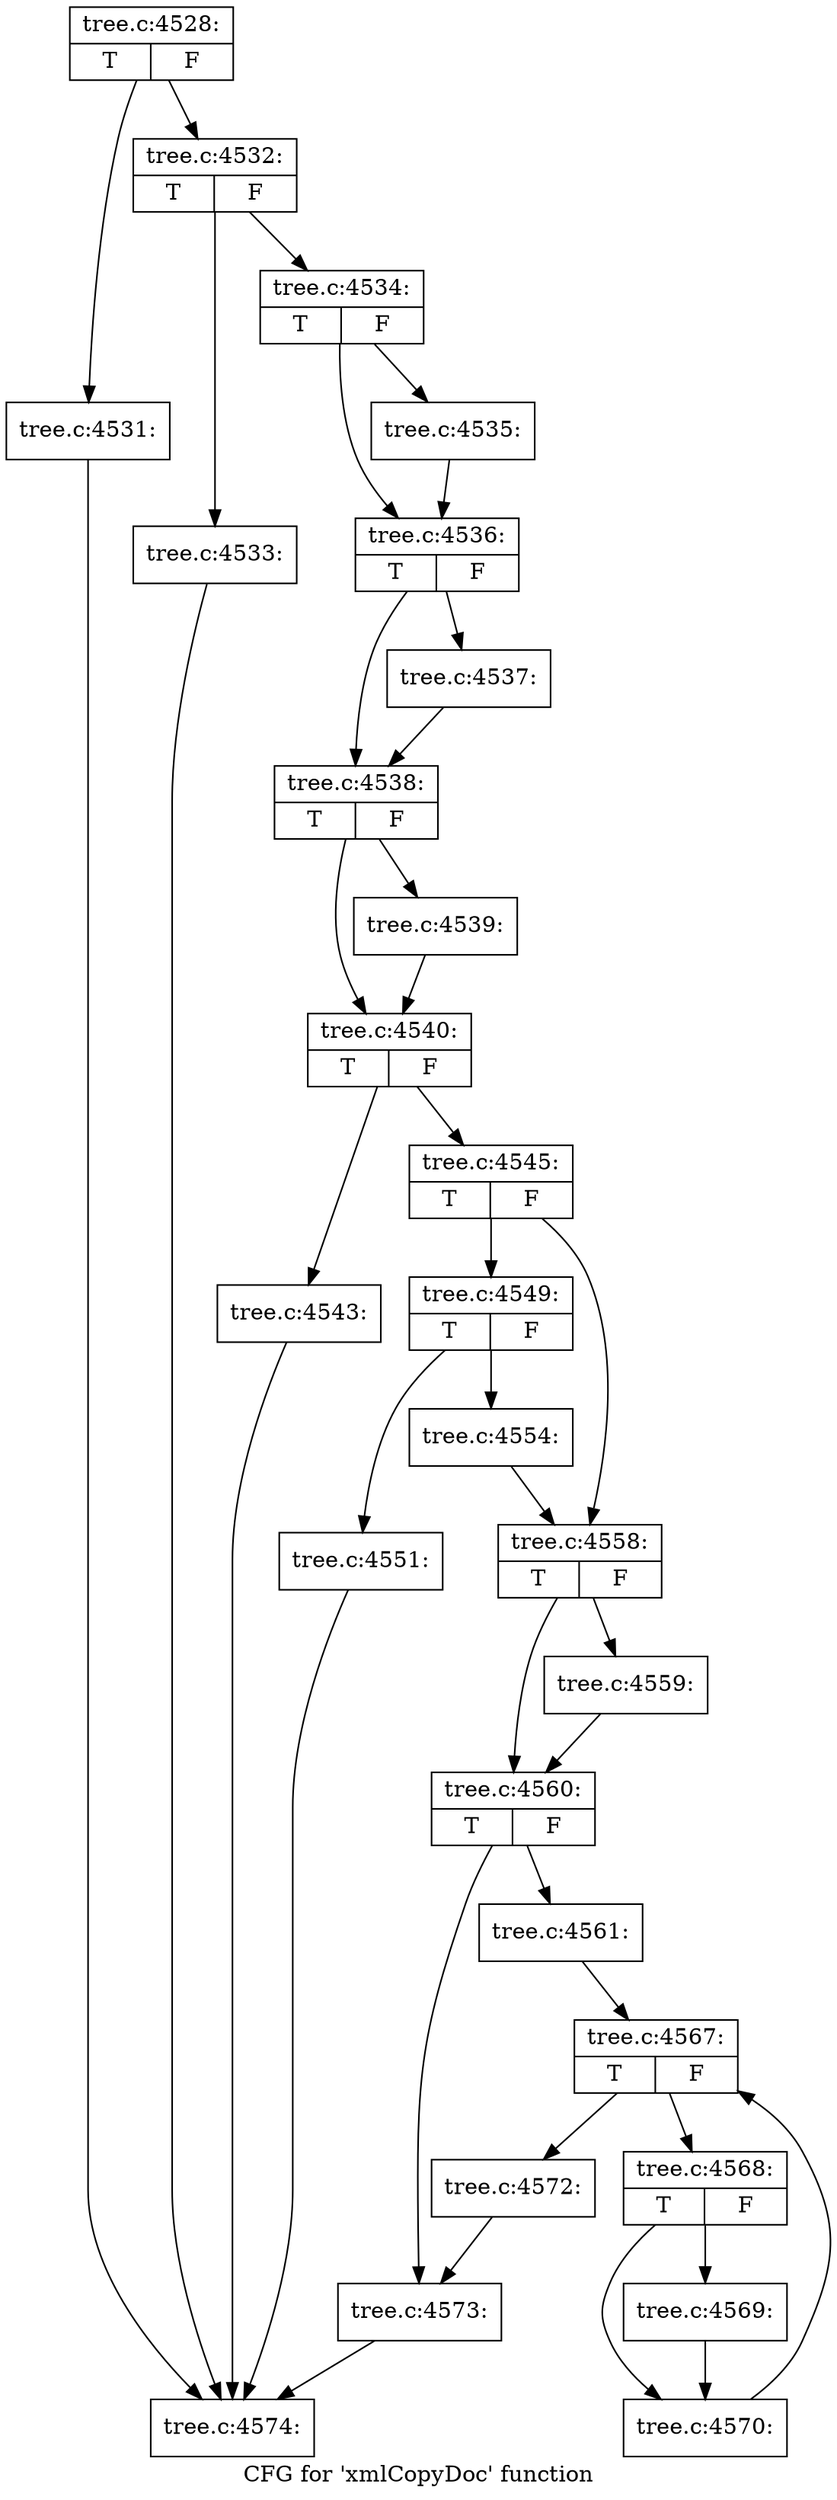 digraph "CFG for 'xmlCopyDoc' function" {
	label="CFG for 'xmlCopyDoc' function";

	Node0x55ad0bbfc150 [shape=record,label="{tree.c:4528:|{<s0>T|<s1>F}}"];
	Node0x55ad0bbfc150 -> Node0x55ad0bc17570;
	Node0x55ad0bbfc150 -> Node0x55ad0bc175c0;
	Node0x55ad0bc17570 [shape=record,label="{tree.c:4531:}"];
	Node0x55ad0bc17570 -> Node0x55ad0bc166e0;
	Node0x55ad0bc175c0 [shape=record,label="{tree.c:4532:|{<s0>T|<s1>F}}"];
	Node0x55ad0bc175c0 -> Node0x55ad0bc17ce0;
	Node0x55ad0bc175c0 -> Node0x55ad0bc17d30;
	Node0x55ad0bc17ce0 [shape=record,label="{tree.c:4533:}"];
	Node0x55ad0bc17ce0 -> Node0x55ad0bc166e0;
	Node0x55ad0bc17d30 [shape=record,label="{tree.c:4534:|{<s0>T|<s1>F}}"];
	Node0x55ad0bc17d30 -> Node0x55ad0bc18190;
	Node0x55ad0bc17d30 -> Node0x55ad0bc181e0;
	Node0x55ad0bc18190 [shape=record,label="{tree.c:4535:}"];
	Node0x55ad0bc18190 -> Node0x55ad0bc181e0;
	Node0x55ad0bc181e0 [shape=record,label="{tree.c:4536:|{<s0>T|<s1>F}}"];
	Node0x55ad0bc181e0 -> Node0x55ad0bc18a50;
	Node0x55ad0bc181e0 -> Node0x55ad0bc18aa0;
	Node0x55ad0bc18a50 [shape=record,label="{tree.c:4537:}"];
	Node0x55ad0bc18a50 -> Node0x55ad0bc18aa0;
	Node0x55ad0bc18aa0 [shape=record,label="{tree.c:4538:|{<s0>T|<s1>F}}"];
	Node0x55ad0bc18aa0 -> Node0x55ad0bc193e0;
	Node0x55ad0bc18aa0 -> Node0x55ad0bc19430;
	Node0x55ad0bc193e0 [shape=record,label="{tree.c:4539:}"];
	Node0x55ad0bc193e0 -> Node0x55ad0bc19430;
	Node0x55ad0bc19430 [shape=record,label="{tree.c:4540:|{<s0>T|<s1>F}}"];
	Node0x55ad0bc19430 -> Node0x55ad0bbfbfa0;
	Node0x55ad0bc19430 -> Node0x55ad0bc0d840;
	Node0x55ad0bc0d840 [shape=record,label="{tree.c:4543:}"];
	Node0x55ad0bc0d840 -> Node0x55ad0bc166e0;
	Node0x55ad0bbfbfa0 [shape=record,label="{tree.c:4545:|{<s0>T|<s1>F}}"];
	Node0x55ad0bbfbfa0 -> Node0x55ad0bc1b7f0;
	Node0x55ad0bbfbfa0 -> Node0x55ad0bc1b840;
	Node0x55ad0bc1b7f0 [shape=record,label="{tree.c:4549:|{<s0>T|<s1>F}}"];
	Node0x55ad0bc1b7f0 -> Node0x55ad0bc1c160;
	Node0x55ad0bc1b7f0 -> Node0x55ad0bc1c1b0;
	Node0x55ad0bc1c160 [shape=record,label="{tree.c:4551:}"];
	Node0x55ad0bc1c160 -> Node0x55ad0bc166e0;
	Node0x55ad0bc1c1b0 [shape=record,label="{tree.c:4554:}"];
	Node0x55ad0bc1c1b0 -> Node0x55ad0bc1b840;
	Node0x55ad0bc1b840 [shape=record,label="{tree.c:4558:|{<s0>T|<s1>F}}"];
	Node0x55ad0bc1b840 -> Node0x55ad0bc1d1d0;
	Node0x55ad0bc1b840 -> Node0x55ad0bc1d220;
	Node0x55ad0bc1d1d0 [shape=record,label="{tree.c:4559:}"];
	Node0x55ad0bc1d1d0 -> Node0x55ad0bc1d220;
	Node0x55ad0bc1d220 [shape=record,label="{tree.c:4560:|{<s0>T|<s1>F}}"];
	Node0x55ad0bc1d220 -> Node0x55ad0bc1db60;
	Node0x55ad0bc1d220 -> Node0x55ad0bc1dbb0;
	Node0x55ad0bc1db60 [shape=record,label="{tree.c:4561:}"];
	Node0x55ad0bc1db60 -> Node0x55ad0bc1edc0;
	Node0x55ad0bc1edc0 [shape=record,label="{tree.c:4567:|{<s0>T|<s1>F}}"];
	Node0x55ad0bc1edc0 -> Node0x55ad0bc1f180;
	Node0x55ad0bc1edc0 -> Node0x55ad0bc1efa0;
	Node0x55ad0bc1f180 [shape=record,label="{tree.c:4568:|{<s0>T|<s1>F}}"];
	Node0x55ad0bc1f180 -> Node0x55ad0bc1f330;
	Node0x55ad0bc1f180 -> Node0x55ad0bc1f380;
	Node0x55ad0bc1f330 [shape=record,label="{tree.c:4569:}"];
	Node0x55ad0bc1f330 -> Node0x55ad0bc1f380;
	Node0x55ad0bc1f380 [shape=record,label="{tree.c:4570:}"];
	Node0x55ad0bc1f380 -> Node0x55ad0bc1edc0;
	Node0x55ad0bc1efa0 [shape=record,label="{tree.c:4572:}"];
	Node0x55ad0bc1efa0 -> Node0x55ad0bc1dbb0;
	Node0x55ad0bc1dbb0 [shape=record,label="{tree.c:4573:}"];
	Node0x55ad0bc1dbb0 -> Node0x55ad0bc166e0;
	Node0x55ad0bc166e0 [shape=record,label="{tree.c:4574:}"];
}
